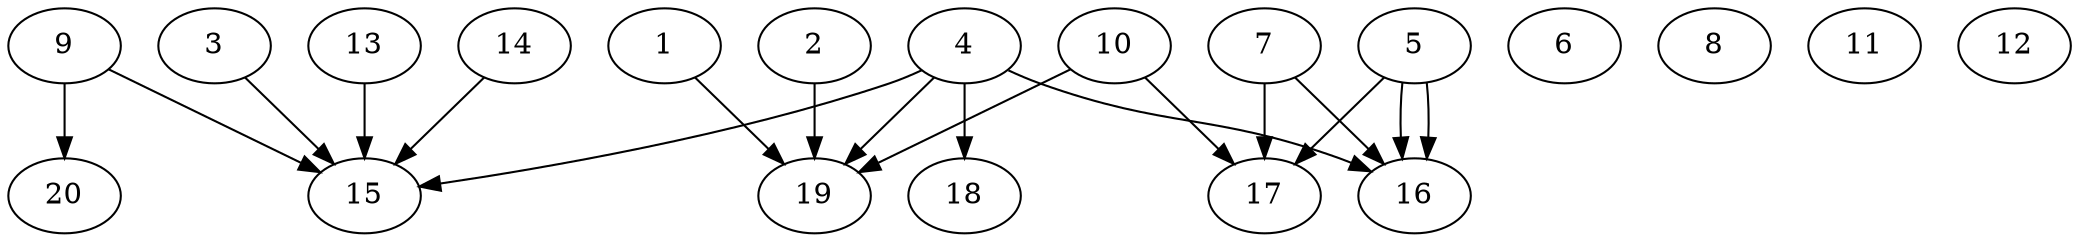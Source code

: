 // DAG automatically generated by daggen at Sat Jul 27 15:39:06 2019
// ./daggen --dot -n 20 --ccr 0.3 --fat 0.8 --regular 0.5 --density 0.4 --mindata 5242880 --maxdata 52428800 
digraph G {
  1 [size="110097067", alpha="0.06", expect_size="33029120"] 
  1 -> 19 [size ="33029120"]
  2 [size="89019733", alpha="0.08", expect_size="26705920"] 
  2 -> 19 [size ="26705920"]
  3 [size="56217600", alpha="0.12", expect_size="16865280"] 
  3 -> 15 [size ="16865280"]
  4 [size="101010773", alpha="0.02", expect_size="30303232"] 
  4 -> 15 [size ="30303232"]
  4 -> 16 [size ="30303232"]
  4 -> 18 [size ="30303232"]
  4 -> 19 [size ="30303232"]
  5 [size="88122027", alpha="0.03", expect_size="26436608"] 
  5 -> 16 [size ="26436608"]
  5 -> 16 [size ="26436608"]
  5 -> 17 [size ="26436608"]
  6 [size="28968960", alpha="0.08", expect_size="8690688"] 
  7 [size="113264640", alpha="0.10", expect_size="33979392"] 
  7 -> 16 [size ="33979392"]
  7 -> 17 [size ="33979392"]
  8 [size="116995413", alpha="0.07", expect_size="35098624"] 
  9 [size="133488640", alpha="0.14", expect_size="40046592"] 
  9 -> 15 [size ="40046592"]
  9 -> 20 [size ="40046592"]
  10 [size="43980800", alpha="0.13", expect_size="13194240"] 
  10 -> 17 [size ="13194240"]
  10 -> 19 [size ="13194240"]
  11 [size="27374933", alpha="0.16", expect_size="8212480"] 
  12 [size="71553707", alpha="0.03", expect_size="21466112"] 
  13 [size="130560000", alpha="0.01", expect_size="39168000"] 
  13 -> 15 [size ="39168000"]
  14 [size="70857387", alpha="0.09", expect_size="21257216"] 
  14 -> 15 [size ="21257216"]
  15 [size="89101653", alpha="0.12", expect_size="26730496"] 
  16 [size="108926293", alpha="0.11", expect_size="32677888"] 
  17 [size="171192320", alpha="0.15", expect_size="51357696"] 
  18 [size="88681813", alpha="0.12", expect_size="26604544"] 
  19 [size="143069867", alpha="0.05", expect_size="42920960"] 
  20 [size="98423467", alpha="0.10", expect_size="29527040"] 
}
